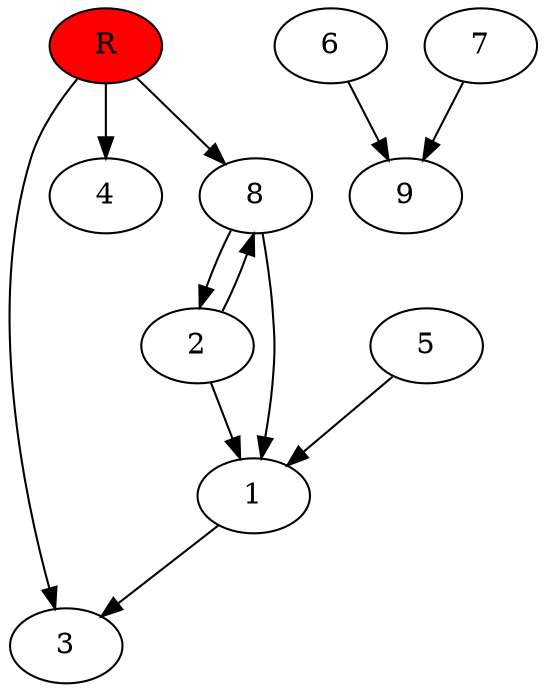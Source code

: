 digraph prb23174 {
	1
	2
	3
	4
	5
	6
	7
	8
	R [fillcolor="#ff0000" style=filled]
	1 -> 3
	2 -> 1
	2 -> 8
	5 -> 1
	6 -> 9
	7 -> 9
	8 -> 1
	8 -> 2
	R -> 3
	R -> 4
	R -> 8
}
